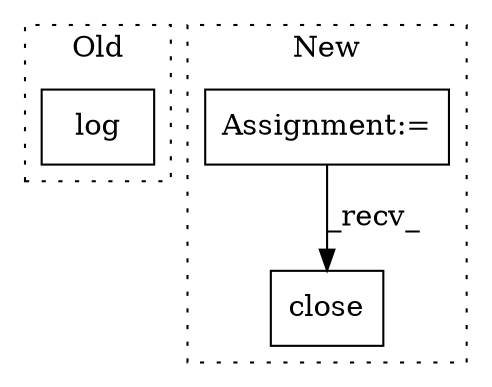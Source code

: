 digraph G {
subgraph cluster0 {
1 [label="log" a="32" s="3413,3425" l="4,1" shape="box"];
label = "Old";
style="dotted";
}
subgraph cluster1 {
2 [label="close" a="32" s="3594" l="7" shape="box"];
3 [label="Assignment:=" a="7" s="3318" l="1" shape="box"];
label = "New";
style="dotted";
}
3 -> 2 [label="_recv_"];
}
